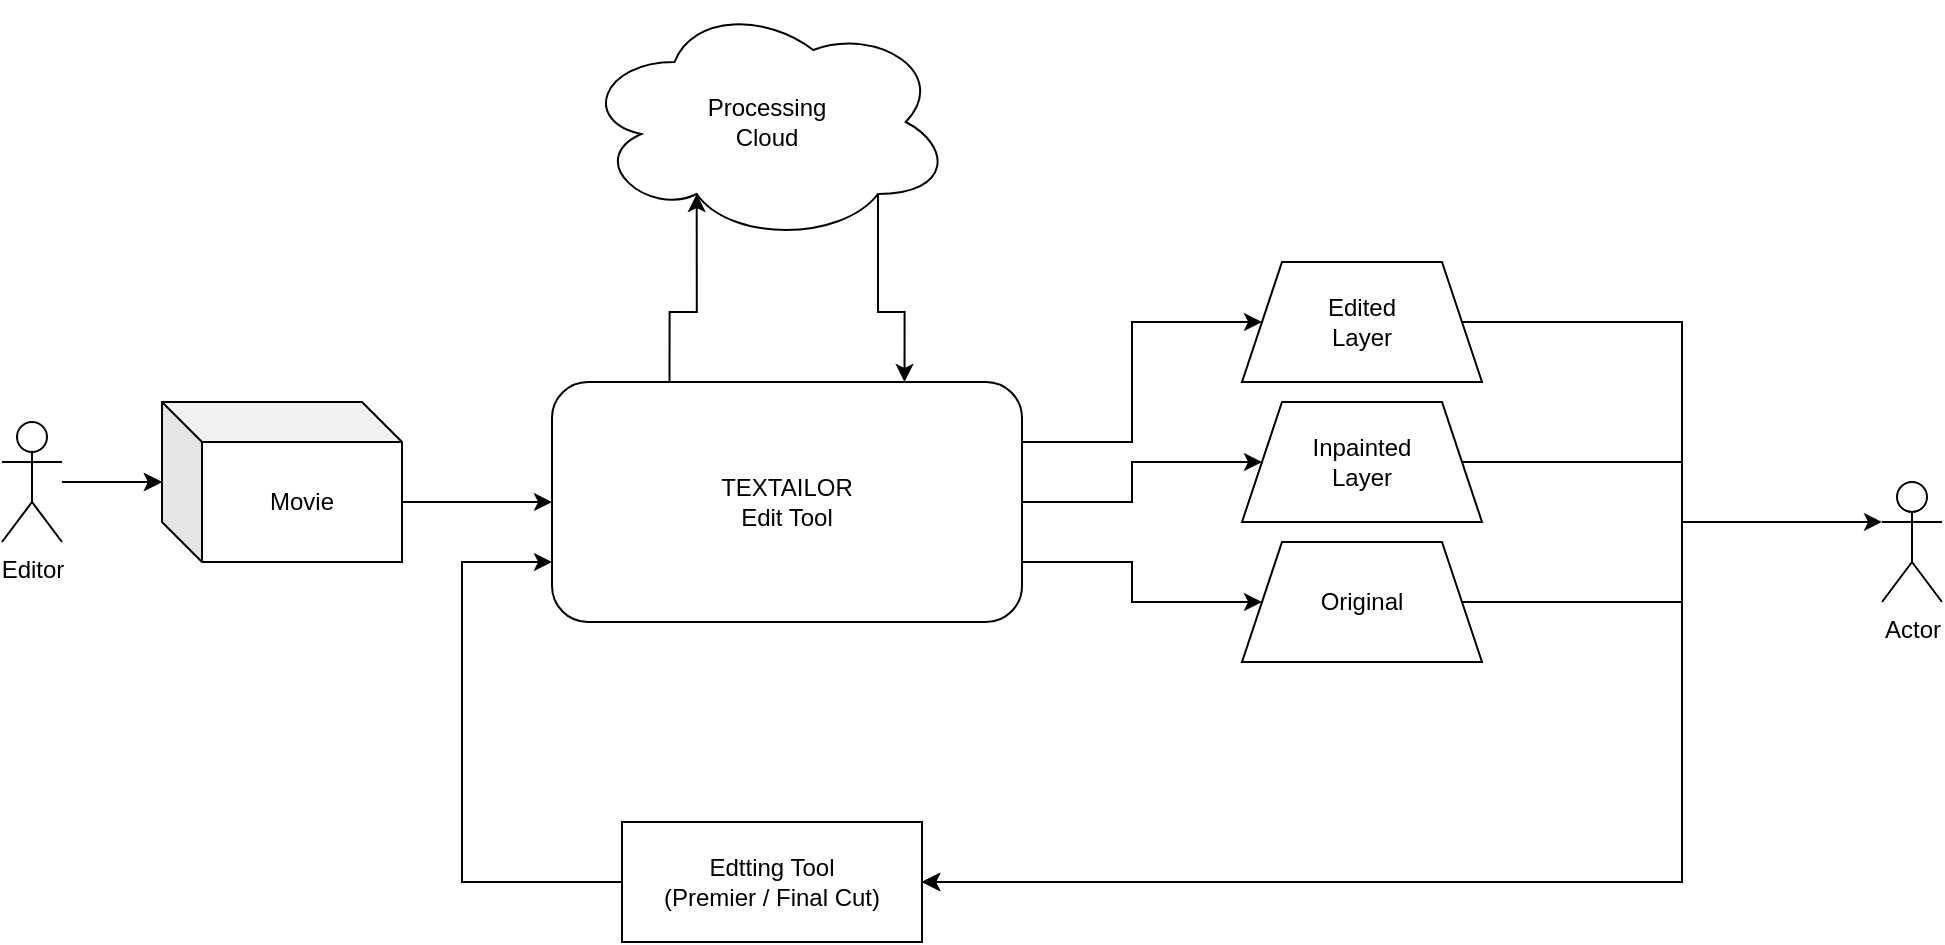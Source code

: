 <mxfile version="16.4.7" type="github">
  <diagram id="AA4gQultASKQ6ed4tJZZ" name="Page-1">
    <mxGraphModel dx="1268" dy="729" grid="1" gridSize="10" guides="1" tooltips="1" connect="1" arrows="1" fold="1" page="1" pageScale="1" pageWidth="1100" pageHeight="850" math="0" shadow="0">
      <root>
        <mxCell id="0" />
        <mxCell id="1" parent="0" />
        <mxCell id="PkmS9PIWkpBxyQ8IvsfH-7" style="edgeStyle=orthogonalEdgeStyle;rounded=0;orthogonalLoop=1;jettySize=auto;html=1;exitX=0;exitY=0;exitDx=120;exitDy=50;exitPerimeter=0;" edge="1" parent="1" source="PkmS9PIWkpBxyQ8IvsfH-1" target="PkmS9PIWkpBxyQ8IvsfH-3">
          <mxGeometry relative="1" as="geometry" />
        </mxCell>
        <mxCell id="PkmS9PIWkpBxyQ8IvsfH-1" value="Movie" style="shape=cube;whiteSpace=wrap;html=1;boundedLbl=1;backgroundOutline=1;darkOpacity=0.05;darkOpacity2=0.1;" vertex="1" parent="1">
          <mxGeometry x="110" y="230" width="120" height="80" as="geometry" />
        </mxCell>
        <mxCell id="PkmS9PIWkpBxyQ8IvsfH-9" style="edgeStyle=orthogonalEdgeStyle;rounded=0;orthogonalLoop=1;jettySize=auto;html=1;exitX=0.8;exitY=0.8;exitDx=0;exitDy=0;exitPerimeter=0;entryX=0.75;entryY=0;entryDx=0;entryDy=0;" edge="1" parent="1" source="PkmS9PIWkpBxyQ8IvsfH-2" target="PkmS9PIWkpBxyQ8IvsfH-3">
          <mxGeometry relative="1" as="geometry" />
        </mxCell>
        <mxCell id="PkmS9PIWkpBxyQ8IvsfH-2" value="Processing&lt;br&gt;Cloud" style="ellipse;shape=cloud;whiteSpace=wrap;html=1;" vertex="1" parent="1">
          <mxGeometry x="320" y="30" width="185" height="120" as="geometry" />
        </mxCell>
        <mxCell id="PkmS9PIWkpBxyQ8IvsfH-8" style="edgeStyle=orthogonalEdgeStyle;rounded=0;orthogonalLoop=1;jettySize=auto;html=1;exitX=0.25;exitY=0;exitDx=0;exitDy=0;entryX=0.31;entryY=0.8;entryDx=0;entryDy=0;entryPerimeter=0;" edge="1" parent="1" source="PkmS9PIWkpBxyQ8IvsfH-3" target="PkmS9PIWkpBxyQ8IvsfH-2">
          <mxGeometry relative="1" as="geometry" />
        </mxCell>
        <mxCell id="PkmS9PIWkpBxyQ8IvsfH-10" style="edgeStyle=orthogonalEdgeStyle;rounded=0;orthogonalLoop=1;jettySize=auto;html=1;exitX=1;exitY=0.25;exitDx=0;exitDy=0;entryX=0;entryY=0.5;entryDx=0;entryDy=0;" edge="1" parent="1" source="PkmS9PIWkpBxyQ8IvsfH-3" target="PkmS9PIWkpBxyQ8IvsfH-6">
          <mxGeometry relative="1" as="geometry" />
        </mxCell>
        <mxCell id="PkmS9PIWkpBxyQ8IvsfH-11" style="edgeStyle=orthogonalEdgeStyle;rounded=0;orthogonalLoop=1;jettySize=auto;html=1;exitX=1;exitY=0.5;exitDx=0;exitDy=0;" edge="1" parent="1" source="PkmS9PIWkpBxyQ8IvsfH-3" target="PkmS9PIWkpBxyQ8IvsfH-5">
          <mxGeometry relative="1" as="geometry" />
        </mxCell>
        <mxCell id="PkmS9PIWkpBxyQ8IvsfH-12" style="edgeStyle=orthogonalEdgeStyle;rounded=0;orthogonalLoop=1;jettySize=auto;html=1;exitX=1;exitY=0.75;exitDx=0;exitDy=0;entryX=0;entryY=0.5;entryDx=0;entryDy=0;" edge="1" parent="1" source="PkmS9PIWkpBxyQ8IvsfH-3" target="PkmS9PIWkpBxyQ8IvsfH-4">
          <mxGeometry relative="1" as="geometry" />
        </mxCell>
        <mxCell id="PkmS9PIWkpBxyQ8IvsfH-3" value="TEXTAILOR&lt;br&gt;Edit Tool" style="rounded=1;whiteSpace=wrap;html=1;" vertex="1" parent="1">
          <mxGeometry x="305" y="220" width="235" height="120" as="geometry" />
        </mxCell>
        <mxCell id="PkmS9PIWkpBxyQ8IvsfH-31" style="edgeStyle=orthogonalEdgeStyle;rounded=0;orthogonalLoop=1;jettySize=auto;html=1;exitX=1;exitY=0.5;exitDx=0;exitDy=0;" edge="1" parent="1" source="PkmS9PIWkpBxyQ8IvsfH-4">
          <mxGeometry relative="1" as="geometry">
            <mxPoint x="490" y="470" as="targetPoint" />
            <Array as="points">
              <mxPoint x="870" y="330" />
              <mxPoint x="870" y="470" />
            </Array>
          </mxGeometry>
        </mxCell>
        <mxCell id="PkmS9PIWkpBxyQ8IvsfH-4" value="Original" style="shape=trapezoid;perimeter=trapezoidPerimeter;whiteSpace=wrap;html=1;fixedSize=1;" vertex="1" parent="1">
          <mxGeometry x="650" y="300" width="120" height="60" as="geometry" />
        </mxCell>
        <mxCell id="PkmS9PIWkpBxyQ8IvsfH-30" style="edgeStyle=orthogonalEdgeStyle;rounded=0;orthogonalLoop=1;jettySize=auto;html=1;exitX=1;exitY=0.5;exitDx=0;exitDy=0;" edge="1" parent="1" source="PkmS9PIWkpBxyQ8IvsfH-5">
          <mxGeometry relative="1" as="geometry">
            <mxPoint x="490" y="470" as="targetPoint" />
            <Array as="points">
              <mxPoint x="870" y="260" />
              <mxPoint x="870" y="470" />
            </Array>
          </mxGeometry>
        </mxCell>
        <mxCell id="PkmS9PIWkpBxyQ8IvsfH-5" value="Inpainted&lt;br&gt;Layer" style="shape=trapezoid;perimeter=trapezoidPerimeter;whiteSpace=wrap;html=1;fixedSize=1;" vertex="1" parent="1">
          <mxGeometry x="650" y="230" width="120" height="60" as="geometry" />
        </mxCell>
        <mxCell id="PkmS9PIWkpBxyQ8IvsfH-29" style="edgeStyle=orthogonalEdgeStyle;rounded=0;orthogonalLoop=1;jettySize=auto;html=1;exitX=1;exitY=0.5;exitDx=0;exitDy=0;entryX=1;entryY=0.5;entryDx=0;entryDy=0;" edge="1" parent="1" source="PkmS9PIWkpBxyQ8IvsfH-6" target="PkmS9PIWkpBxyQ8IvsfH-27">
          <mxGeometry relative="1" as="geometry">
            <Array as="points">
              <mxPoint x="870" y="190" />
              <mxPoint x="870" y="470" />
            </Array>
          </mxGeometry>
        </mxCell>
        <mxCell id="PkmS9PIWkpBxyQ8IvsfH-6" value="Edited&lt;br&gt;Layer" style="shape=trapezoid;perimeter=trapezoidPerimeter;whiteSpace=wrap;html=1;fixedSize=1;" vertex="1" parent="1">
          <mxGeometry x="650" y="160" width="120" height="60" as="geometry" />
        </mxCell>
        <mxCell id="PkmS9PIWkpBxyQ8IvsfH-15" value="" style="edgeStyle=orthogonalEdgeStyle;rounded=0;orthogonalLoop=1;jettySize=auto;html=1;" edge="1" parent="1" source="PkmS9PIWkpBxyQ8IvsfH-13" target="PkmS9PIWkpBxyQ8IvsfH-1">
          <mxGeometry relative="1" as="geometry" />
        </mxCell>
        <mxCell id="PkmS9PIWkpBxyQ8IvsfH-16" value="" style="edgeStyle=orthogonalEdgeStyle;rounded=0;orthogonalLoop=1;jettySize=auto;html=1;" edge="1" parent="1" source="PkmS9PIWkpBxyQ8IvsfH-13" target="PkmS9PIWkpBxyQ8IvsfH-1">
          <mxGeometry relative="1" as="geometry" />
        </mxCell>
        <mxCell id="PkmS9PIWkpBxyQ8IvsfH-13" value="Editor" style="shape=umlActor;verticalLabelPosition=bottom;verticalAlign=top;html=1;outlineConnect=0;" vertex="1" parent="1">
          <mxGeometry x="30" y="240" width="30" height="60" as="geometry" />
        </mxCell>
        <mxCell id="PkmS9PIWkpBxyQ8IvsfH-28" style="edgeStyle=orthogonalEdgeStyle;rounded=0;orthogonalLoop=1;jettySize=auto;html=1;exitX=0;exitY=0.5;exitDx=0;exitDy=0;entryX=0;entryY=0.75;entryDx=0;entryDy=0;" edge="1" parent="1" source="PkmS9PIWkpBxyQ8IvsfH-27" target="PkmS9PIWkpBxyQ8IvsfH-3">
          <mxGeometry relative="1" as="geometry">
            <Array as="points">
              <mxPoint x="260" y="470" />
              <mxPoint x="260" y="310" />
            </Array>
          </mxGeometry>
        </mxCell>
        <mxCell id="PkmS9PIWkpBxyQ8IvsfH-27" value="Edtting Tool&lt;br&gt;(Premier / Final Cut)" style="rounded=0;whiteSpace=wrap;html=1;" vertex="1" parent="1">
          <mxGeometry x="340" y="440" width="150" height="60" as="geometry" />
        </mxCell>
        <mxCell id="PkmS9PIWkpBxyQ8IvsfH-33" value="Actor" style="shape=umlActor;verticalLabelPosition=bottom;verticalAlign=top;html=1;outlineConnect=0;" vertex="1" parent="1">
          <mxGeometry x="970" y="270" width="30" height="60" as="geometry" />
        </mxCell>
        <mxCell id="PkmS9PIWkpBxyQ8IvsfH-34" value="" style="endArrow=classic;html=1;rounded=0;entryX=0;entryY=0.333;entryDx=0;entryDy=0;entryPerimeter=0;" edge="1" parent="1" target="PkmS9PIWkpBxyQ8IvsfH-33">
          <mxGeometry width="50" height="50" relative="1" as="geometry">
            <mxPoint x="870" y="290" as="sourcePoint" />
            <mxPoint x="450" y="150" as="targetPoint" />
          </mxGeometry>
        </mxCell>
      </root>
    </mxGraphModel>
  </diagram>
</mxfile>

